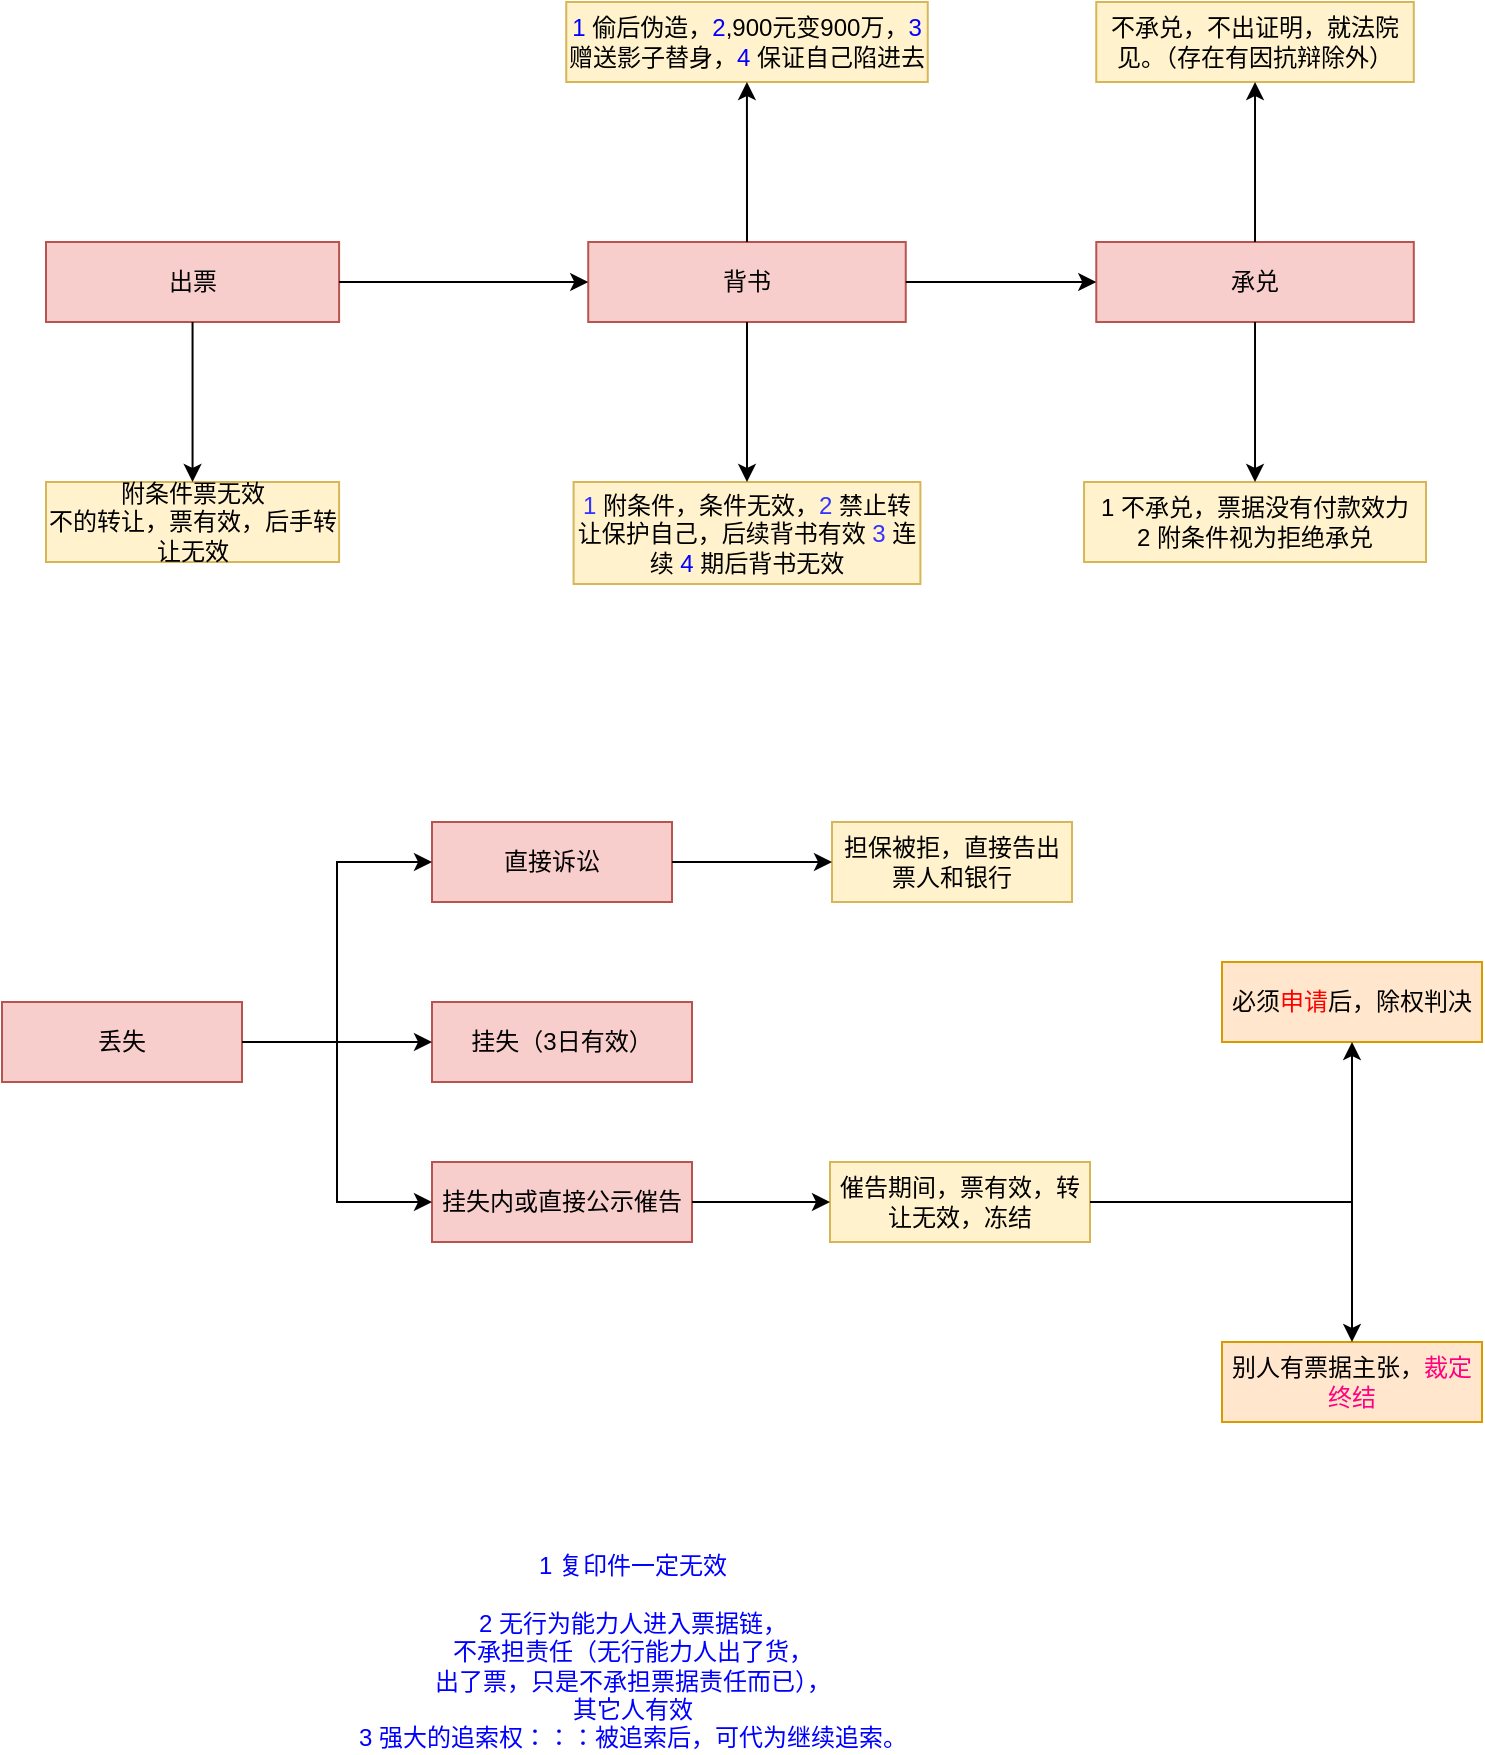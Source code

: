 <mxfile version="17.4.6" type="github">
  <diagram id="C5RBs43oDa-KdzZeNtuy" name="Page-1">
    <mxGraphModel dx="2249" dy="1931" grid="1" gridSize="10" guides="1" tooltips="1" connect="1" arrows="1" fold="1" page="1" pageScale="1" pageWidth="827" pageHeight="1169" math="0" shadow="0">
      <root>
        <mxCell id="WIyWlLk6GJQsqaUBKTNV-0" />
        <mxCell id="WIyWlLk6GJQsqaUBKTNV-1" parent="WIyWlLk6GJQsqaUBKTNV-0" />
        <mxCell id="1W6hO_IQ1WP4Lny8uRmG-67" value="&lt;font color=&quot;#0000ff&quot;&gt;1 复印件一定无效&lt;br&gt;&lt;br&gt;2 无行为能力人进入票据链，&lt;br&gt;不承担责任（无行能力人出了货，&lt;br&gt;出了票，只是不承担票据责任而已）， &lt;br&gt;其它人有效&lt;br&gt;3 强大的追索权：：：被追索后，可代为继续追索。&lt;br&gt;&lt;/font&gt;" style="text;html=1;align=center;verticalAlign=middle;resizable=0;points=[];autosize=1;strokeColor=none;fillColor=none;fontColor=#FF0080;" vertex="1" parent="WIyWlLk6GJQsqaUBKTNV-1">
          <mxGeometry x="-410" y="595" width="290" height="100" as="geometry" />
        </mxCell>
        <mxCell id="1W6hO_IQ1WP4Lny8uRmG-68" value="" style="group" vertex="1" connectable="0" parent="WIyWlLk6GJQsqaUBKTNV-1">
          <mxGeometry x="-580" y="230" width="740" height="300" as="geometry" />
        </mxCell>
        <mxCell id="1W6hO_IQ1WP4Lny8uRmG-27" value="丢失" style="rounded=0;whiteSpace=wrap;html=1;fillColor=#f8cecc;strokeColor=#b85450;" vertex="1" parent="1W6hO_IQ1WP4Lny8uRmG-68">
          <mxGeometry y="90" width="120" height="40" as="geometry" />
        </mxCell>
        <mxCell id="1W6hO_IQ1WP4Lny8uRmG-31" value="挂失（3日有效）" style="rounded=0;whiteSpace=wrap;html=1;fillColor=#f8cecc;strokeColor=#b85450;" vertex="1" parent="1W6hO_IQ1WP4Lny8uRmG-68">
          <mxGeometry x="215" y="90" width="130" height="40" as="geometry" />
        </mxCell>
        <mxCell id="1W6hO_IQ1WP4Lny8uRmG-26" style="edgeStyle=orthogonalEdgeStyle;rounded=0;orthogonalLoop=1;jettySize=auto;html=1;entryX=0;entryY=0.5;entryDx=0;entryDy=0;" edge="1" parent="1W6hO_IQ1WP4Lny8uRmG-68" source="1W6hO_IQ1WP4Lny8uRmG-27" target="1W6hO_IQ1WP4Lny8uRmG-31">
          <mxGeometry relative="1" as="geometry" />
        </mxCell>
        <mxCell id="1W6hO_IQ1WP4Lny8uRmG-51" value="直接诉讼" style="rounded=0;whiteSpace=wrap;html=1;fillColor=#f8cecc;strokeColor=#b85450;" vertex="1" parent="1W6hO_IQ1WP4Lny8uRmG-68">
          <mxGeometry x="215" width="120" height="40" as="geometry" />
        </mxCell>
        <mxCell id="1W6hO_IQ1WP4Lny8uRmG-53" style="edgeStyle=orthogonalEdgeStyle;rounded=0;orthogonalLoop=1;jettySize=auto;html=1;entryX=0;entryY=0.5;entryDx=0;entryDy=0;fontColor=#0000FF;" edge="1" parent="1W6hO_IQ1WP4Lny8uRmG-68" source="1W6hO_IQ1WP4Lny8uRmG-27" target="1W6hO_IQ1WP4Lny8uRmG-51">
          <mxGeometry relative="1" as="geometry" />
        </mxCell>
        <mxCell id="1W6hO_IQ1WP4Lny8uRmG-56" value="挂失内或直接公示催告" style="rounded=0;whiteSpace=wrap;html=1;fillColor=#f8cecc;strokeColor=#b85450;" vertex="1" parent="1W6hO_IQ1WP4Lny8uRmG-68">
          <mxGeometry x="215" y="170" width="130" height="40" as="geometry" />
        </mxCell>
        <mxCell id="1W6hO_IQ1WP4Lny8uRmG-50" value="" style="edgeStyle=orthogonalEdgeStyle;rounded=0;orthogonalLoop=1;jettySize=auto;html=1;fontColor=#0000FF;entryX=0;entryY=0.5;entryDx=0;entryDy=0;" edge="1" parent="1W6hO_IQ1WP4Lny8uRmG-68" source="1W6hO_IQ1WP4Lny8uRmG-27" target="1W6hO_IQ1WP4Lny8uRmG-56">
          <mxGeometry relative="1" as="geometry">
            <mxPoint x="208" y="110" as="targetPoint" />
          </mxGeometry>
        </mxCell>
        <mxCell id="1W6hO_IQ1WP4Lny8uRmG-57" value="催告期间，票有效，转让无效，冻结" style="rounded=0;whiteSpace=wrap;html=1;fillColor=#fff2cc;strokeColor=#d6b656;" vertex="1" parent="1W6hO_IQ1WP4Lny8uRmG-68">
          <mxGeometry x="414" y="170" width="130" height="40" as="geometry" />
        </mxCell>
        <mxCell id="1W6hO_IQ1WP4Lny8uRmG-58" value="" style="edgeStyle=orthogonalEdgeStyle;rounded=0;orthogonalLoop=1;jettySize=auto;html=1;fontColor=#0000FF;" edge="1" parent="1W6hO_IQ1WP4Lny8uRmG-68" source="1W6hO_IQ1WP4Lny8uRmG-56" target="1W6hO_IQ1WP4Lny8uRmG-57">
          <mxGeometry relative="1" as="geometry" />
        </mxCell>
        <mxCell id="1W6hO_IQ1WP4Lny8uRmG-59" value="必须&lt;font color=&quot;#ff0000&quot;&gt;申请&lt;/font&gt;后，除权判决" style="rounded=0;whiteSpace=wrap;html=1;fillColor=#ffe6cc;strokeColor=#d79b00;" vertex="1" parent="1W6hO_IQ1WP4Lny8uRmG-68">
          <mxGeometry x="610" y="70" width="130" height="40" as="geometry" />
        </mxCell>
        <mxCell id="1W6hO_IQ1WP4Lny8uRmG-60" value="" style="edgeStyle=orthogonalEdgeStyle;rounded=0;orthogonalLoop=1;jettySize=auto;html=1;fontColor=#0000FF;" edge="1" parent="1W6hO_IQ1WP4Lny8uRmG-68" source="1W6hO_IQ1WP4Lny8uRmG-57" target="1W6hO_IQ1WP4Lny8uRmG-59">
          <mxGeometry relative="1" as="geometry" />
        </mxCell>
        <mxCell id="1W6hO_IQ1WP4Lny8uRmG-61" value="别人有票据主张，&lt;font color=&quot;#ff0080&quot;&gt;裁定终结&lt;/font&gt;" style="rounded=0;whiteSpace=wrap;html=1;fillColor=#ffe6cc;strokeColor=#d79b00;" vertex="1" parent="1W6hO_IQ1WP4Lny8uRmG-68">
          <mxGeometry x="610" y="260" width="130" height="40" as="geometry" />
        </mxCell>
        <mxCell id="1W6hO_IQ1WP4Lny8uRmG-62" value="" style="edgeStyle=orthogonalEdgeStyle;rounded=0;orthogonalLoop=1;jettySize=auto;html=1;fontColor=#0000FF;" edge="1" parent="1W6hO_IQ1WP4Lny8uRmG-68" source="1W6hO_IQ1WP4Lny8uRmG-57" target="1W6hO_IQ1WP4Lny8uRmG-61">
          <mxGeometry relative="1" as="geometry" />
        </mxCell>
        <mxCell id="1W6hO_IQ1WP4Lny8uRmG-65" value="担保被拒，直接告出票人和银行" style="rounded=0;whiteSpace=wrap;html=1;fillColor=#fff2cc;strokeColor=#d6b656;" vertex="1" parent="1W6hO_IQ1WP4Lny8uRmG-68">
          <mxGeometry x="415" width="120" height="40" as="geometry" />
        </mxCell>
        <mxCell id="1W6hO_IQ1WP4Lny8uRmG-66" value="" style="edgeStyle=orthogonalEdgeStyle;rounded=0;orthogonalLoop=1;jettySize=auto;html=1;fontColor=#0000FF;" edge="1" parent="1W6hO_IQ1WP4Lny8uRmG-68" source="1W6hO_IQ1WP4Lny8uRmG-51" target="1W6hO_IQ1WP4Lny8uRmG-65">
          <mxGeometry relative="1" as="geometry" />
        </mxCell>
        <mxCell id="1W6hO_IQ1WP4Lny8uRmG-69" value="" style="group" vertex="1" connectable="0" parent="WIyWlLk6GJQsqaUBKTNV-1">
          <mxGeometry x="-558" y="-180" width="690" height="291" as="geometry" />
        </mxCell>
        <mxCell id="1W6hO_IQ1WP4Lny8uRmG-0" value="出票" style="rounded=0;whiteSpace=wrap;html=1;fillColor=#f8cecc;strokeColor=#b85450;" vertex="1" parent="1W6hO_IQ1WP4Lny8uRmG-69">
          <mxGeometry y="120" width="146.549" height="40" as="geometry" />
        </mxCell>
        <mxCell id="1W6hO_IQ1WP4Lny8uRmG-2" value="背书" style="rounded=0;whiteSpace=wrap;html=1;fillColor=#f8cecc;strokeColor=#b85450;" vertex="1" parent="1W6hO_IQ1WP4Lny8uRmG-69">
          <mxGeometry x="271.115" y="120" width="158.761" height="40" as="geometry" />
        </mxCell>
        <mxCell id="1W6hO_IQ1WP4Lny8uRmG-16" style="edgeStyle=orthogonalEdgeStyle;rounded=0;orthogonalLoop=1;jettySize=auto;html=1;entryX=0;entryY=0.5;entryDx=0;entryDy=0;" edge="1" parent="1W6hO_IQ1WP4Lny8uRmG-69" source="1W6hO_IQ1WP4Lny8uRmG-0" target="1W6hO_IQ1WP4Lny8uRmG-2">
          <mxGeometry relative="1" as="geometry" />
        </mxCell>
        <mxCell id="1W6hO_IQ1WP4Lny8uRmG-6" value="承兑" style="rounded=0;whiteSpace=wrap;html=1;fillColor=#f8cecc;strokeColor=#b85450;" vertex="1" parent="1W6hO_IQ1WP4Lny8uRmG-69">
          <mxGeometry x="525.133" y="120" width="158.761" height="40" as="geometry" />
        </mxCell>
        <mxCell id="1W6hO_IQ1WP4Lny8uRmG-1" value="" style="edgeStyle=orthogonalEdgeStyle;rounded=0;orthogonalLoop=1;jettySize=auto;html=1;" edge="1" parent="1W6hO_IQ1WP4Lny8uRmG-69" source="1W6hO_IQ1WP4Lny8uRmG-2" target="1W6hO_IQ1WP4Lny8uRmG-6">
          <mxGeometry relative="1" as="geometry" />
        </mxCell>
        <mxCell id="1W6hO_IQ1WP4Lny8uRmG-13" value="附条件票无效&lt;br&gt;不的转让，票有效，后手转让无效" style="rounded=0;whiteSpace=wrap;html=1;fillColor=#fff2cc;strokeColor=#d6b656;" vertex="1" parent="1W6hO_IQ1WP4Lny8uRmG-69">
          <mxGeometry y="240" width="146.549" height="40" as="geometry" />
        </mxCell>
        <mxCell id="1W6hO_IQ1WP4Lny8uRmG-14" value="" style="edgeStyle=orthogonalEdgeStyle;rounded=0;orthogonalLoop=1;jettySize=auto;html=1;" edge="1" parent="1W6hO_IQ1WP4Lny8uRmG-69" source="1W6hO_IQ1WP4Lny8uRmG-0" target="1W6hO_IQ1WP4Lny8uRmG-13">
          <mxGeometry relative="1" as="geometry" />
        </mxCell>
        <mxCell id="1W6hO_IQ1WP4Lny8uRmG-17" value="&lt;font color=&quot;#3333ff&quot;&gt;1 &lt;/font&gt;附条件，条件无效，&lt;font color=&quot;#3333ff&quot;&gt;2&lt;/font&gt; 禁止转让保护自己，后续背书有效 &lt;font color=&quot;#3333ff&quot;&gt;3 &lt;/font&gt;连续 &lt;font color=&quot;#0000ff&quot;&gt;4&lt;/font&gt; 期后背书无效" style="rounded=0;whiteSpace=wrap;html=1;fillColor=#fff2cc;strokeColor=#d6b656;" vertex="1" parent="1W6hO_IQ1WP4Lny8uRmG-69">
          <mxGeometry x="263.788" y="240" width="173.416" height="51" as="geometry" />
        </mxCell>
        <mxCell id="1W6hO_IQ1WP4Lny8uRmG-18" value="" style="edgeStyle=orthogonalEdgeStyle;rounded=0;orthogonalLoop=1;jettySize=auto;html=1;" edge="1" parent="1W6hO_IQ1WP4Lny8uRmG-69" source="1W6hO_IQ1WP4Lny8uRmG-2" target="1W6hO_IQ1WP4Lny8uRmG-17">
          <mxGeometry relative="1" as="geometry" />
        </mxCell>
        <mxCell id="1W6hO_IQ1WP4Lny8uRmG-19" value="1 不承兑，票据没有付款效力&lt;br&gt;2 附条件视为拒绝承兑" style="rounded=0;whiteSpace=wrap;html=1;fillColor=#fff2cc;strokeColor=#d6b656;" vertex="1" parent="1W6hO_IQ1WP4Lny8uRmG-69">
          <mxGeometry x="519.027" y="240" width="170.973" height="40" as="geometry" />
        </mxCell>
        <mxCell id="1W6hO_IQ1WP4Lny8uRmG-20" value="" style="edgeStyle=orthogonalEdgeStyle;rounded=0;orthogonalLoop=1;jettySize=auto;html=1;" edge="1" parent="1W6hO_IQ1WP4Lny8uRmG-69" source="1W6hO_IQ1WP4Lny8uRmG-6" target="1W6hO_IQ1WP4Lny8uRmG-19">
          <mxGeometry relative="1" as="geometry" />
        </mxCell>
        <mxCell id="1W6hO_IQ1WP4Lny8uRmG-21" value="&lt;font color=&quot;#0000ff&quot;&gt;1&lt;/font&gt; 偷后伪造，&lt;font color=&quot;#0000ff&quot;&gt;2&lt;/font&gt;,900元变900万，&lt;font color=&quot;#0000ff&quot;&gt;3&lt;/font&gt; 赠送影子替身，&lt;font color=&quot;#0000ff&quot;&gt;4 &lt;/font&gt;保证自己陷进去" style="rounded=0;whiteSpace=wrap;html=1;fillColor=#fff2cc;strokeColor=#d6b656;" vertex="1" parent="1W6hO_IQ1WP4Lny8uRmG-69">
          <mxGeometry x="260.124" width="180.743" height="40" as="geometry" />
        </mxCell>
        <mxCell id="1W6hO_IQ1WP4Lny8uRmG-22" value="" style="edgeStyle=orthogonalEdgeStyle;rounded=0;orthogonalLoop=1;jettySize=auto;html=1;" edge="1" parent="1W6hO_IQ1WP4Lny8uRmG-69" source="1W6hO_IQ1WP4Lny8uRmG-2" target="1W6hO_IQ1WP4Lny8uRmG-21">
          <mxGeometry relative="1" as="geometry" />
        </mxCell>
        <mxCell id="1W6hO_IQ1WP4Lny8uRmG-23" value="不承兑，不出证明，就法院见。（存在有因抗辩除外）" style="rounded=0;whiteSpace=wrap;html=1;fillColor=#fff2cc;strokeColor=#d6b656;" vertex="1" parent="1W6hO_IQ1WP4Lny8uRmG-69">
          <mxGeometry x="525.133" width="158.761" height="40" as="geometry" />
        </mxCell>
        <mxCell id="1W6hO_IQ1WP4Lny8uRmG-24" value="" style="edgeStyle=orthogonalEdgeStyle;rounded=0;orthogonalLoop=1;jettySize=auto;html=1;fontColor=#0000FF;" edge="1" parent="1W6hO_IQ1WP4Lny8uRmG-69" source="1W6hO_IQ1WP4Lny8uRmG-6" target="1W6hO_IQ1WP4Lny8uRmG-23">
          <mxGeometry relative="1" as="geometry" />
        </mxCell>
      </root>
    </mxGraphModel>
  </diagram>
</mxfile>
